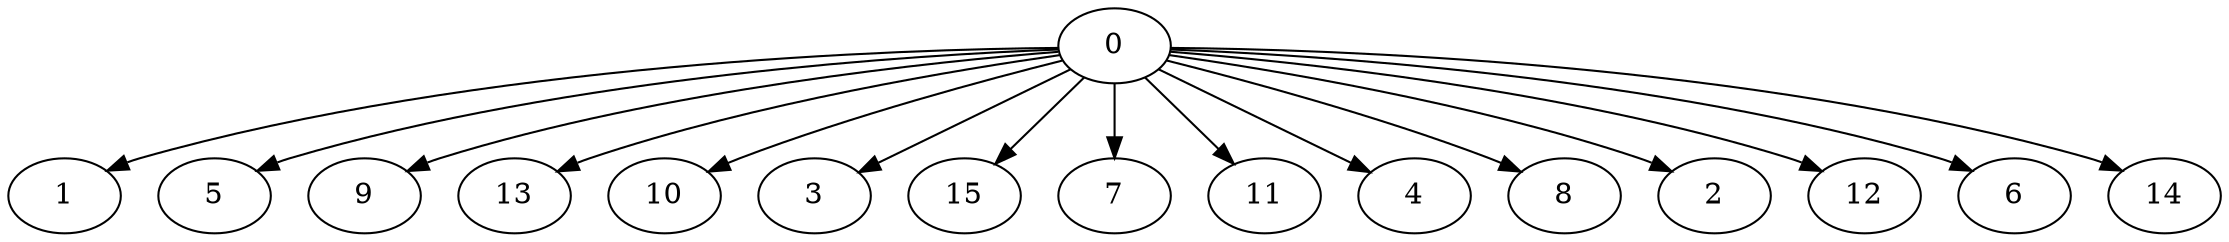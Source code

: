 strict digraph {
    1
    5
    9
    13
    10
    3
    15
    7
    11
    4
    8
    2
    12
    0
    6
    14
    0 -> 1 [weight=1]
    0 -> 5 [weight=1]
    0 -> 9 [weight=1]
    0 -> 13 [weight=1]
    0 -> 10 [weight=1]
    0 -> 3 [weight=1]
    0 -> 15 [weight=1]
    0 -> 7 [weight=1]
    0 -> 11 [weight=1]
    0 -> 4 [weight=1]
    0 -> 8 [weight=1]
    0 -> 2 [weight=1]
    0 -> 12 [weight=1]
    0 -> 6 [weight=1]
    0 -> 14 [weight=1]
}
